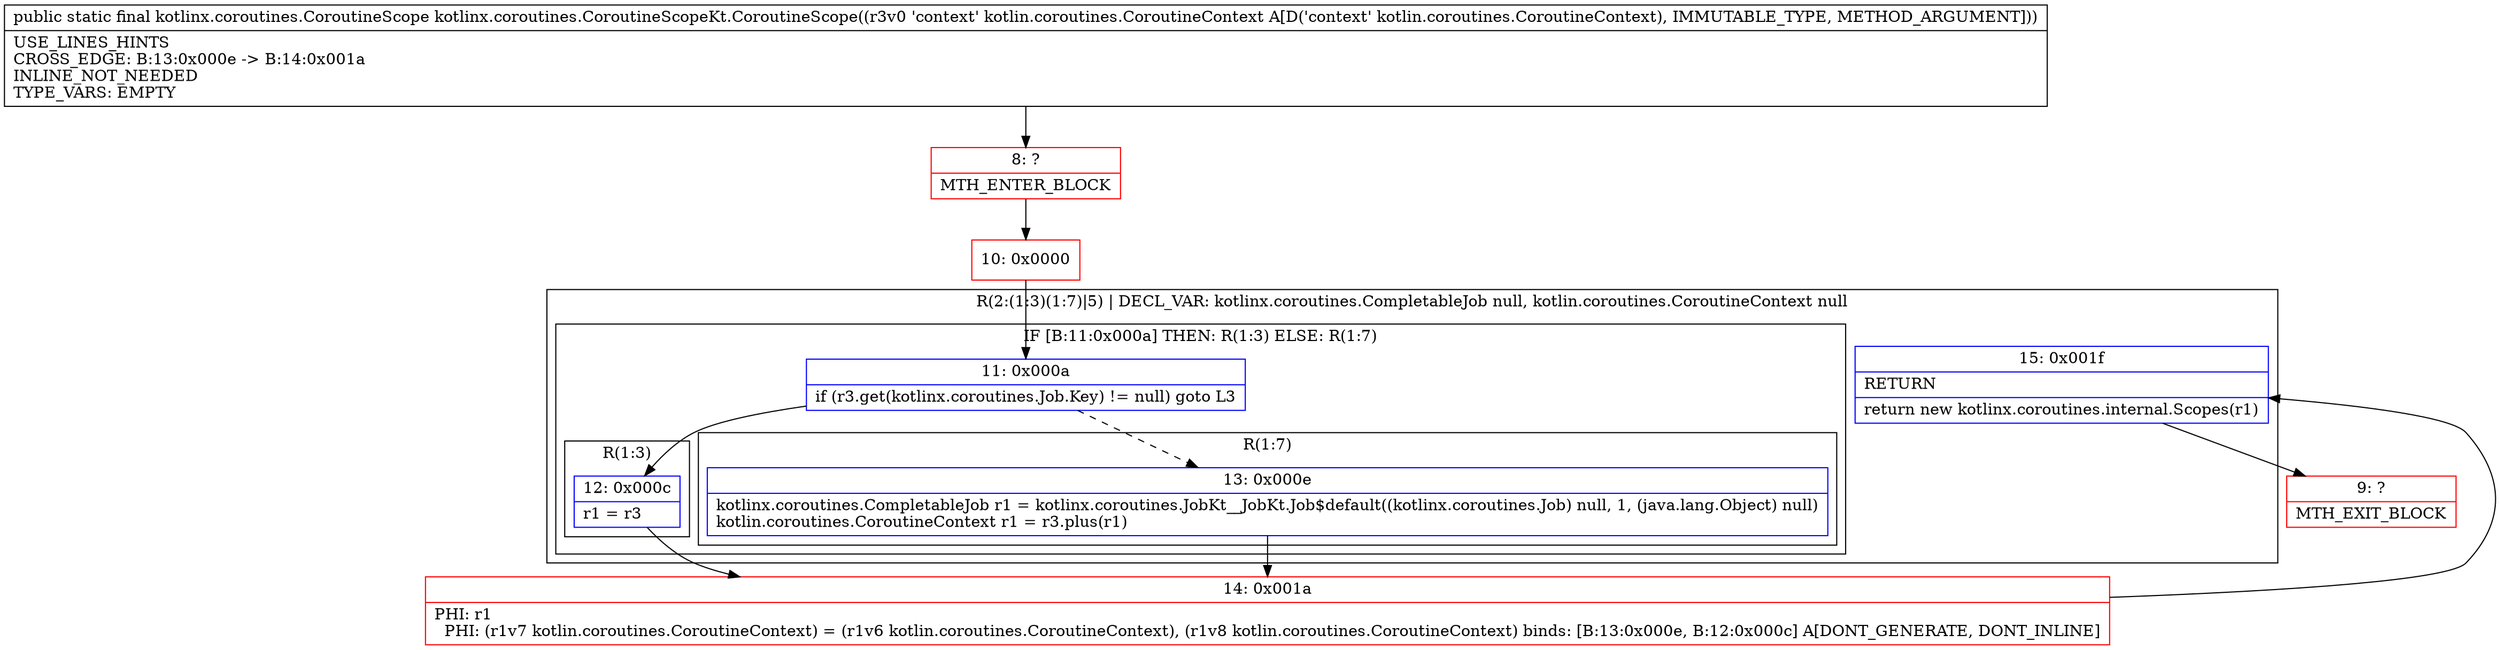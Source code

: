 digraph "CFG forkotlinx.coroutines.CoroutineScopeKt.CoroutineScope(Lkotlin\/coroutines\/CoroutineContext;)Lkotlinx\/coroutines\/CoroutineScope;" {
subgraph cluster_Region_1001451238 {
label = "R(2:(1:3)(1:7)|5) | DECL_VAR: kotlinx.coroutines.CompletableJob null, kotlin.coroutines.CoroutineContext null\l";
node [shape=record,color=blue];
subgraph cluster_IfRegion_890726351 {
label = "IF [B:11:0x000a] THEN: R(1:3) ELSE: R(1:7)";
node [shape=record,color=blue];
Node_11 [shape=record,label="{11\:\ 0x000a|if (r3.get(kotlinx.coroutines.Job.Key) != null) goto L3\l}"];
subgraph cluster_Region_955120058 {
label = "R(1:3)";
node [shape=record,color=blue];
Node_12 [shape=record,label="{12\:\ 0x000c|r1 = r3\l}"];
}
subgraph cluster_Region_49688118 {
label = "R(1:7)";
node [shape=record,color=blue];
Node_13 [shape=record,label="{13\:\ 0x000e|kotlinx.coroutines.CompletableJob r1 = kotlinx.coroutines.JobKt__JobKt.Job$default((kotlinx.coroutines.Job) null, 1, (java.lang.Object) null)\lkotlin.coroutines.CoroutineContext r1 = r3.plus(r1)\l}"];
}
}
Node_15 [shape=record,label="{15\:\ 0x001f|RETURN\l|return new kotlinx.coroutines.internal.Scopes(r1)\l}"];
}
Node_8 [shape=record,color=red,label="{8\:\ ?|MTH_ENTER_BLOCK\l}"];
Node_10 [shape=record,color=red,label="{10\:\ 0x0000}"];
Node_14 [shape=record,color=red,label="{14\:\ 0x001a|PHI: r1 \l  PHI: (r1v7 kotlin.coroutines.CoroutineContext) = (r1v6 kotlin.coroutines.CoroutineContext), (r1v8 kotlin.coroutines.CoroutineContext) binds: [B:13:0x000e, B:12:0x000c] A[DONT_GENERATE, DONT_INLINE]\l}"];
Node_9 [shape=record,color=red,label="{9\:\ ?|MTH_EXIT_BLOCK\l}"];
MethodNode[shape=record,label="{public static final kotlinx.coroutines.CoroutineScope kotlinx.coroutines.CoroutineScopeKt.CoroutineScope((r3v0 'context' kotlin.coroutines.CoroutineContext A[D('context' kotlin.coroutines.CoroutineContext), IMMUTABLE_TYPE, METHOD_ARGUMENT]))  | USE_LINES_HINTS\lCROSS_EDGE: B:13:0x000e \-\> B:14:0x001a\lINLINE_NOT_NEEDED\lTYPE_VARS: EMPTY\l}"];
MethodNode -> Node_8;Node_11 -> Node_12;
Node_11 -> Node_13[style=dashed];
Node_12 -> Node_14;
Node_13 -> Node_14;
Node_15 -> Node_9;
Node_8 -> Node_10;
Node_10 -> Node_11;
Node_14 -> Node_15;
}

